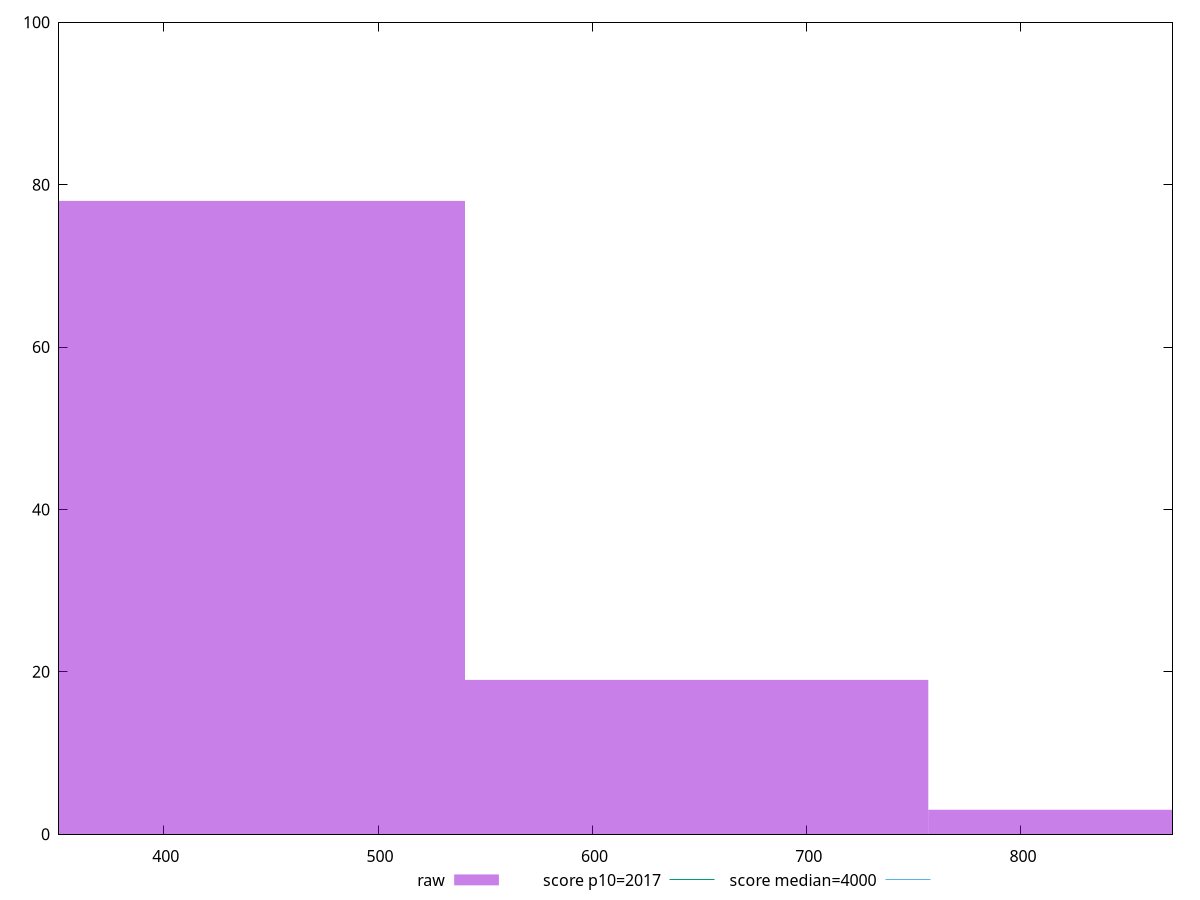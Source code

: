 reset

$raw <<EOF
648.6609427487422 19
864.8812569983229 3
432.44062849916145 78
EOF

set key outside below
set boxwidth 216.22031424958072
set xrange [351.076:870.7360000000002]
set yrange [0:100]
set trange [0:100]
set style fill transparent solid 0.5 noborder

set parametric
set terminal svg size 640, 490 enhanced background rgb 'white'
set output "report_00017_2021-02-10T15-08-03.406Z/mainthread-work-breakdown/samples/pages+cached+noadtech+nomedia+nocss/raw/histogram.svg"

plot $raw title "raw" with boxes, \
     2017,t title "score p10=2017", \
     4000,t title "score median=4000"

reset
